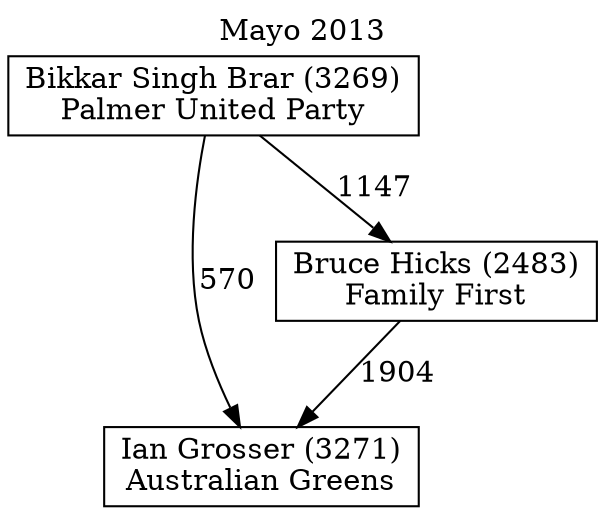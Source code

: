 // House preference flow
digraph "Ian Grosser (3271)_Mayo_2013" {
	graph [label="Mayo 2013" labelloc=t mclimit=10]
	node [shape=box]
	"Ian Grosser (3271)" [label="Ian Grosser (3271)
Australian Greens"]
	"Bruce Hicks (2483)" [label="Bruce Hicks (2483)
Family First"]
	"Bikkar Singh Brar (3269)" [label="Bikkar Singh Brar (3269)
Palmer United Party"]
	"Ian Grosser (3271)" [label="Ian Grosser (3271)
Australian Greens"]
	"Bikkar Singh Brar (3269)" [label="Bikkar Singh Brar (3269)
Palmer United Party"]
	"Bikkar Singh Brar (3269)" [label="Bikkar Singh Brar (3269)
Palmer United Party"]
	"Bruce Hicks (2483)" [label="Bruce Hicks (2483)
Family First"]
	"Bikkar Singh Brar (3269)" [label="Bikkar Singh Brar (3269)
Palmer United Party"]
	"Bikkar Singh Brar (3269)" [label="Bikkar Singh Brar (3269)
Palmer United Party"]
	"Bruce Hicks (2483)" -> "Ian Grosser (3271)" [label=1904]
	"Bikkar Singh Brar (3269)" -> "Bruce Hicks (2483)" [label=1147]
	"Bikkar Singh Brar (3269)" -> "Ian Grosser (3271)" [label=570]
}
